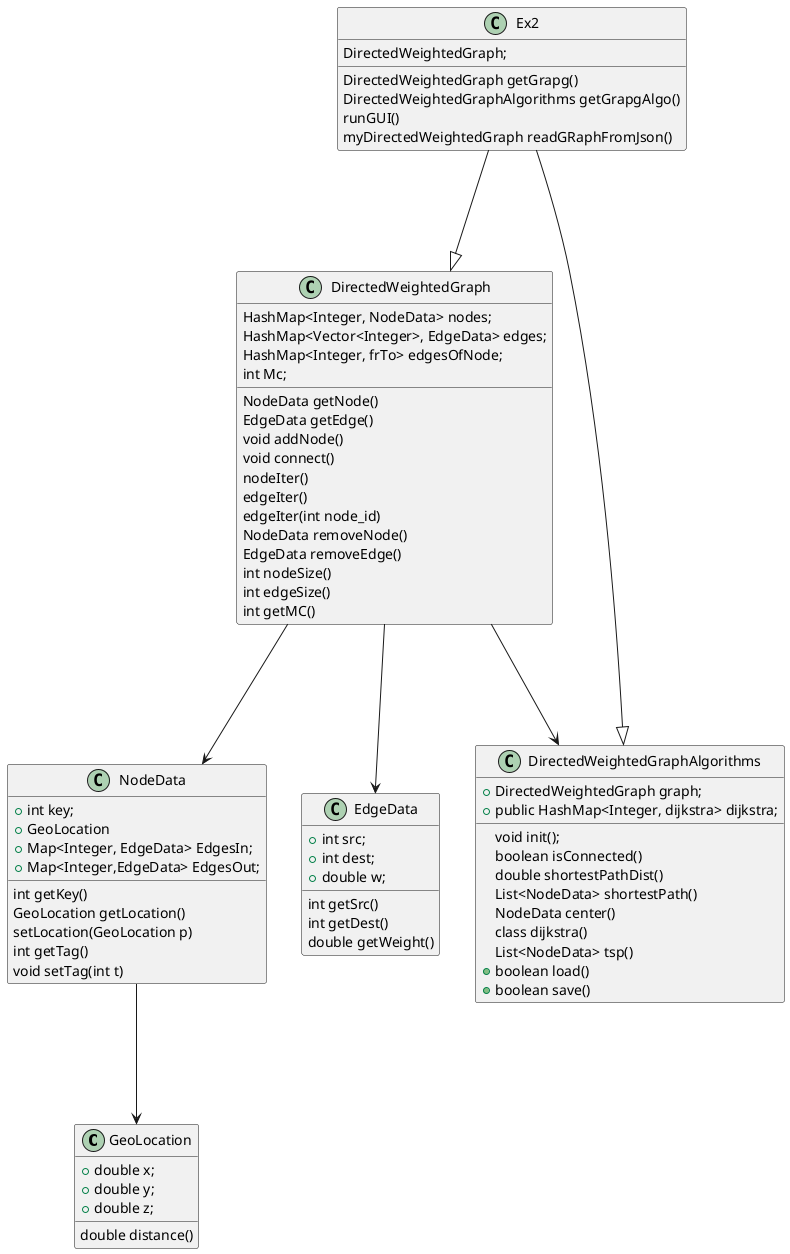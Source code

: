 @startuml
'https://plantuml.com/sequence-diagram

class GeoLocation{
+double x;
+double y;
+double z;

double distance()
}

class NodeData{
+int key;
+GeoLocation
+Map<Integer, EdgeData> EdgesIn;
+Map<Integer,EdgeData> EdgesOut;

int getKey()
GeoLocation getLocation()
setLocation(GeoLocation p)
int getTag()
void setTag(int t)
}

class EdgeData{
+int src;
+int dest;
+double w;

int getSrc()
int getDest()
double getWeight()
}

class DirectedWeightedGraph{
HashMap<Integer, NodeData> nodes;
HashMap<Vector<Integer>, EdgeData> edges;
HashMap<Integer, frTo> edgesOfNode;
int Mc;

NodeData getNode()
EdgeData getEdge()
void addNode()
void connect()
nodeIter()
edgeIter()
edgeIter(int node_id)
NodeData removeNode()
EdgeData removeEdge()
int nodeSize()
int edgeSize()
int getMC()
}

class DirectedWeightedGraphAlgorithms{
+DirectedWeightedGraph graph;
+public HashMap<Integer, dijkstra> dijkstra;
void init();
boolean isConnected()
double shortestPathDist()
List<NodeData> shortestPath()
NodeData center()
class dijkstra()
List<NodeData> tsp()
+boolean load()
+boolean save()
}

class Ex2{
DirectedWeightedGraph;

DirectedWeightedGraph getGrapg()
DirectedWeightedGraphAlgorithms getGrapgAlgo()
runGUI()
myDirectedWeightedGraph readGRaphFromJson()
}



NodeData ---> GeoLocation
DirectedWeightedGraph ---> NodeData
DirectedWeightedGraph---> EdgeData
DirectedWeightedGraph ---> DirectedWeightedGraphAlgorithms
Ex2 ---|> DirectedWeightedGraph
Ex2 ---|> DirectedWeightedGraphAlgorithms




@enduml